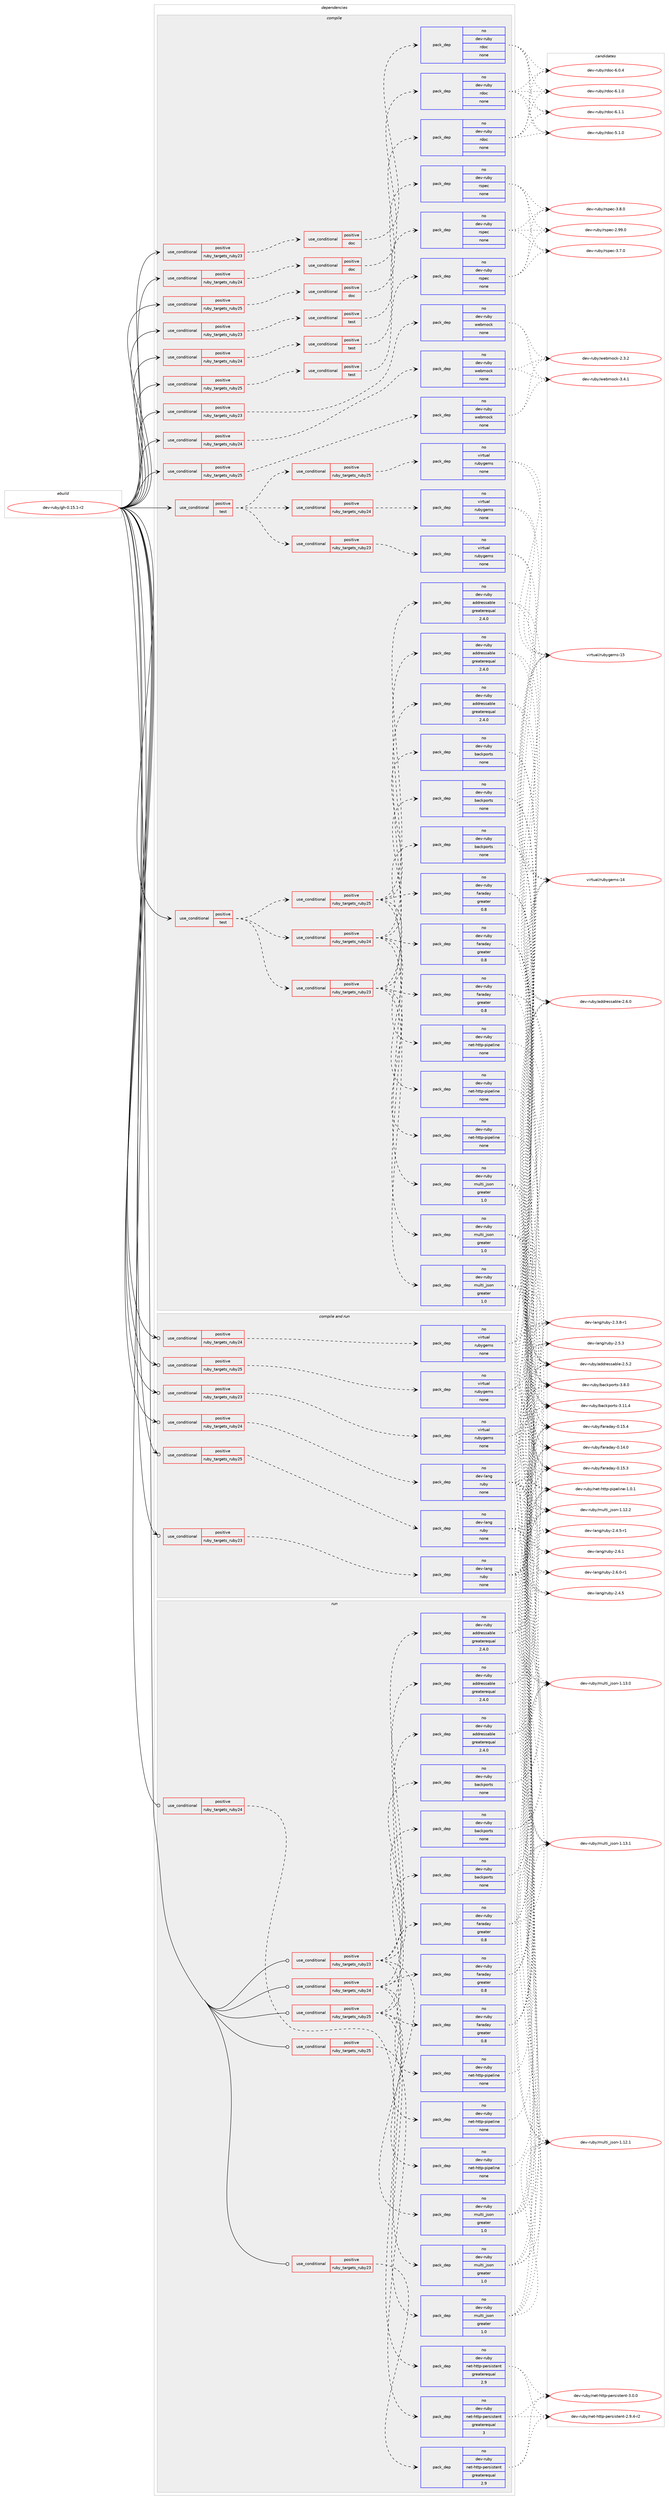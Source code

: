 digraph prolog {

# *************
# Graph options
# *************

newrank=true;
concentrate=true;
compound=true;
graph [rankdir=LR,fontname=Helvetica,fontsize=10,ranksep=1.5];#, ranksep=2.5, nodesep=0.2];
edge  [arrowhead=vee];
node  [fontname=Helvetica,fontsize=10];

# **********
# The ebuild
# **********

subgraph cluster_leftcol {
color=gray;
rank=same;
label=<<i>ebuild</i>>;
id [label="dev-ruby/gh-0.15.1-r2", color=red, width=4, href="../dev-ruby/gh-0.15.1-r2.svg"];
}

# ****************
# The dependencies
# ****************

subgraph cluster_midcol {
color=gray;
label=<<i>dependencies</i>>;
subgraph cluster_compile {
fillcolor="#eeeeee";
style=filled;
label=<<i>compile</i>>;
subgraph cond400752 {
dependency1495162 [label=<<TABLE BORDER="0" CELLBORDER="1" CELLSPACING="0" CELLPADDING="4"><TR><TD ROWSPAN="3" CELLPADDING="10">use_conditional</TD></TR><TR><TD>positive</TD></TR><TR><TD>ruby_targets_ruby23</TD></TR></TABLE>>, shape=none, color=red];
subgraph cond400753 {
dependency1495163 [label=<<TABLE BORDER="0" CELLBORDER="1" CELLSPACING="0" CELLPADDING="4"><TR><TD ROWSPAN="3" CELLPADDING="10">use_conditional</TD></TR><TR><TD>positive</TD></TR><TR><TD>doc</TD></TR></TABLE>>, shape=none, color=red];
subgraph pack1070965 {
dependency1495164 [label=<<TABLE BORDER="0" CELLBORDER="1" CELLSPACING="0" CELLPADDING="4" WIDTH="220"><TR><TD ROWSPAN="6" CELLPADDING="30">pack_dep</TD></TR><TR><TD WIDTH="110">no</TD></TR><TR><TD>dev-ruby</TD></TR><TR><TD>rdoc</TD></TR><TR><TD>none</TD></TR><TR><TD></TD></TR></TABLE>>, shape=none, color=blue];
}
dependency1495163:e -> dependency1495164:w [weight=20,style="dashed",arrowhead="vee"];
}
dependency1495162:e -> dependency1495163:w [weight=20,style="dashed",arrowhead="vee"];
}
id:e -> dependency1495162:w [weight=20,style="solid",arrowhead="vee"];
subgraph cond400754 {
dependency1495165 [label=<<TABLE BORDER="0" CELLBORDER="1" CELLSPACING="0" CELLPADDING="4"><TR><TD ROWSPAN="3" CELLPADDING="10">use_conditional</TD></TR><TR><TD>positive</TD></TR><TR><TD>ruby_targets_ruby23</TD></TR></TABLE>>, shape=none, color=red];
subgraph cond400755 {
dependency1495166 [label=<<TABLE BORDER="0" CELLBORDER="1" CELLSPACING="0" CELLPADDING="4"><TR><TD ROWSPAN="3" CELLPADDING="10">use_conditional</TD></TR><TR><TD>positive</TD></TR><TR><TD>test</TD></TR></TABLE>>, shape=none, color=red];
subgraph pack1070966 {
dependency1495167 [label=<<TABLE BORDER="0" CELLBORDER="1" CELLSPACING="0" CELLPADDING="4" WIDTH="220"><TR><TD ROWSPAN="6" CELLPADDING="30">pack_dep</TD></TR><TR><TD WIDTH="110">no</TD></TR><TR><TD>dev-ruby</TD></TR><TR><TD>rspec</TD></TR><TR><TD>none</TD></TR><TR><TD></TD></TR></TABLE>>, shape=none, color=blue];
}
dependency1495166:e -> dependency1495167:w [weight=20,style="dashed",arrowhead="vee"];
}
dependency1495165:e -> dependency1495166:w [weight=20,style="dashed",arrowhead="vee"];
}
id:e -> dependency1495165:w [weight=20,style="solid",arrowhead="vee"];
subgraph cond400756 {
dependency1495168 [label=<<TABLE BORDER="0" CELLBORDER="1" CELLSPACING="0" CELLPADDING="4"><TR><TD ROWSPAN="3" CELLPADDING="10">use_conditional</TD></TR><TR><TD>positive</TD></TR><TR><TD>ruby_targets_ruby23</TD></TR></TABLE>>, shape=none, color=red];
subgraph pack1070967 {
dependency1495169 [label=<<TABLE BORDER="0" CELLBORDER="1" CELLSPACING="0" CELLPADDING="4" WIDTH="220"><TR><TD ROWSPAN="6" CELLPADDING="30">pack_dep</TD></TR><TR><TD WIDTH="110">no</TD></TR><TR><TD>dev-ruby</TD></TR><TR><TD>webmock</TD></TR><TR><TD>none</TD></TR><TR><TD></TD></TR></TABLE>>, shape=none, color=blue];
}
dependency1495168:e -> dependency1495169:w [weight=20,style="dashed",arrowhead="vee"];
}
id:e -> dependency1495168:w [weight=20,style="solid",arrowhead="vee"];
subgraph cond400757 {
dependency1495170 [label=<<TABLE BORDER="0" CELLBORDER="1" CELLSPACING="0" CELLPADDING="4"><TR><TD ROWSPAN="3" CELLPADDING="10">use_conditional</TD></TR><TR><TD>positive</TD></TR><TR><TD>ruby_targets_ruby24</TD></TR></TABLE>>, shape=none, color=red];
subgraph cond400758 {
dependency1495171 [label=<<TABLE BORDER="0" CELLBORDER="1" CELLSPACING="0" CELLPADDING="4"><TR><TD ROWSPAN="3" CELLPADDING="10">use_conditional</TD></TR><TR><TD>positive</TD></TR><TR><TD>doc</TD></TR></TABLE>>, shape=none, color=red];
subgraph pack1070968 {
dependency1495172 [label=<<TABLE BORDER="0" CELLBORDER="1" CELLSPACING="0" CELLPADDING="4" WIDTH="220"><TR><TD ROWSPAN="6" CELLPADDING="30">pack_dep</TD></TR><TR><TD WIDTH="110">no</TD></TR><TR><TD>dev-ruby</TD></TR><TR><TD>rdoc</TD></TR><TR><TD>none</TD></TR><TR><TD></TD></TR></TABLE>>, shape=none, color=blue];
}
dependency1495171:e -> dependency1495172:w [weight=20,style="dashed",arrowhead="vee"];
}
dependency1495170:e -> dependency1495171:w [weight=20,style="dashed",arrowhead="vee"];
}
id:e -> dependency1495170:w [weight=20,style="solid",arrowhead="vee"];
subgraph cond400759 {
dependency1495173 [label=<<TABLE BORDER="0" CELLBORDER="1" CELLSPACING="0" CELLPADDING="4"><TR><TD ROWSPAN="3" CELLPADDING="10">use_conditional</TD></TR><TR><TD>positive</TD></TR><TR><TD>ruby_targets_ruby24</TD></TR></TABLE>>, shape=none, color=red];
subgraph cond400760 {
dependency1495174 [label=<<TABLE BORDER="0" CELLBORDER="1" CELLSPACING="0" CELLPADDING="4"><TR><TD ROWSPAN="3" CELLPADDING="10">use_conditional</TD></TR><TR><TD>positive</TD></TR><TR><TD>test</TD></TR></TABLE>>, shape=none, color=red];
subgraph pack1070969 {
dependency1495175 [label=<<TABLE BORDER="0" CELLBORDER="1" CELLSPACING="0" CELLPADDING="4" WIDTH="220"><TR><TD ROWSPAN="6" CELLPADDING="30">pack_dep</TD></TR><TR><TD WIDTH="110">no</TD></TR><TR><TD>dev-ruby</TD></TR><TR><TD>rspec</TD></TR><TR><TD>none</TD></TR><TR><TD></TD></TR></TABLE>>, shape=none, color=blue];
}
dependency1495174:e -> dependency1495175:w [weight=20,style="dashed",arrowhead="vee"];
}
dependency1495173:e -> dependency1495174:w [weight=20,style="dashed",arrowhead="vee"];
}
id:e -> dependency1495173:w [weight=20,style="solid",arrowhead="vee"];
subgraph cond400761 {
dependency1495176 [label=<<TABLE BORDER="0" CELLBORDER="1" CELLSPACING="0" CELLPADDING="4"><TR><TD ROWSPAN="3" CELLPADDING="10">use_conditional</TD></TR><TR><TD>positive</TD></TR><TR><TD>ruby_targets_ruby24</TD></TR></TABLE>>, shape=none, color=red];
subgraph pack1070970 {
dependency1495177 [label=<<TABLE BORDER="0" CELLBORDER="1" CELLSPACING="0" CELLPADDING="4" WIDTH="220"><TR><TD ROWSPAN="6" CELLPADDING="30">pack_dep</TD></TR><TR><TD WIDTH="110">no</TD></TR><TR><TD>dev-ruby</TD></TR><TR><TD>webmock</TD></TR><TR><TD>none</TD></TR><TR><TD></TD></TR></TABLE>>, shape=none, color=blue];
}
dependency1495176:e -> dependency1495177:w [weight=20,style="dashed",arrowhead="vee"];
}
id:e -> dependency1495176:w [weight=20,style="solid",arrowhead="vee"];
subgraph cond400762 {
dependency1495178 [label=<<TABLE BORDER="0" CELLBORDER="1" CELLSPACING="0" CELLPADDING="4"><TR><TD ROWSPAN="3" CELLPADDING="10">use_conditional</TD></TR><TR><TD>positive</TD></TR><TR><TD>ruby_targets_ruby25</TD></TR></TABLE>>, shape=none, color=red];
subgraph cond400763 {
dependency1495179 [label=<<TABLE BORDER="0" CELLBORDER="1" CELLSPACING="0" CELLPADDING="4"><TR><TD ROWSPAN="3" CELLPADDING="10">use_conditional</TD></TR><TR><TD>positive</TD></TR><TR><TD>doc</TD></TR></TABLE>>, shape=none, color=red];
subgraph pack1070971 {
dependency1495180 [label=<<TABLE BORDER="0" CELLBORDER="1" CELLSPACING="0" CELLPADDING="4" WIDTH="220"><TR><TD ROWSPAN="6" CELLPADDING="30">pack_dep</TD></TR><TR><TD WIDTH="110">no</TD></TR><TR><TD>dev-ruby</TD></TR><TR><TD>rdoc</TD></TR><TR><TD>none</TD></TR><TR><TD></TD></TR></TABLE>>, shape=none, color=blue];
}
dependency1495179:e -> dependency1495180:w [weight=20,style="dashed",arrowhead="vee"];
}
dependency1495178:e -> dependency1495179:w [weight=20,style="dashed",arrowhead="vee"];
}
id:e -> dependency1495178:w [weight=20,style="solid",arrowhead="vee"];
subgraph cond400764 {
dependency1495181 [label=<<TABLE BORDER="0" CELLBORDER="1" CELLSPACING="0" CELLPADDING="4"><TR><TD ROWSPAN="3" CELLPADDING="10">use_conditional</TD></TR><TR><TD>positive</TD></TR><TR><TD>ruby_targets_ruby25</TD></TR></TABLE>>, shape=none, color=red];
subgraph cond400765 {
dependency1495182 [label=<<TABLE BORDER="0" CELLBORDER="1" CELLSPACING="0" CELLPADDING="4"><TR><TD ROWSPAN="3" CELLPADDING="10">use_conditional</TD></TR><TR><TD>positive</TD></TR><TR><TD>test</TD></TR></TABLE>>, shape=none, color=red];
subgraph pack1070972 {
dependency1495183 [label=<<TABLE BORDER="0" CELLBORDER="1" CELLSPACING="0" CELLPADDING="4" WIDTH="220"><TR><TD ROWSPAN="6" CELLPADDING="30">pack_dep</TD></TR><TR><TD WIDTH="110">no</TD></TR><TR><TD>dev-ruby</TD></TR><TR><TD>rspec</TD></TR><TR><TD>none</TD></TR><TR><TD></TD></TR></TABLE>>, shape=none, color=blue];
}
dependency1495182:e -> dependency1495183:w [weight=20,style="dashed",arrowhead="vee"];
}
dependency1495181:e -> dependency1495182:w [weight=20,style="dashed",arrowhead="vee"];
}
id:e -> dependency1495181:w [weight=20,style="solid",arrowhead="vee"];
subgraph cond400766 {
dependency1495184 [label=<<TABLE BORDER="0" CELLBORDER="1" CELLSPACING="0" CELLPADDING="4"><TR><TD ROWSPAN="3" CELLPADDING="10">use_conditional</TD></TR><TR><TD>positive</TD></TR><TR><TD>ruby_targets_ruby25</TD></TR></TABLE>>, shape=none, color=red];
subgraph pack1070973 {
dependency1495185 [label=<<TABLE BORDER="0" CELLBORDER="1" CELLSPACING="0" CELLPADDING="4" WIDTH="220"><TR><TD ROWSPAN="6" CELLPADDING="30">pack_dep</TD></TR><TR><TD WIDTH="110">no</TD></TR><TR><TD>dev-ruby</TD></TR><TR><TD>webmock</TD></TR><TR><TD>none</TD></TR><TR><TD></TD></TR></TABLE>>, shape=none, color=blue];
}
dependency1495184:e -> dependency1495185:w [weight=20,style="dashed",arrowhead="vee"];
}
id:e -> dependency1495184:w [weight=20,style="solid",arrowhead="vee"];
subgraph cond400767 {
dependency1495186 [label=<<TABLE BORDER="0" CELLBORDER="1" CELLSPACING="0" CELLPADDING="4"><TR><TD ROWSPAN="3" CELLPADDING="10">use_conditional</TD></TR><TR><TD>positive</TD></TR><TR><TD>test</TD></TR></TABLE>>, shape=none, color=red];
subgraph cond400768 {
dependency1495187 [label=<<TABLE BORDER="0" CELLBORDER="1" CELLSPACING="0" CELLPADDING="4"><TR><TD ROWSPAN="3" CELLPADDING="10">use_conditional</TD></TR><TR><TD>positive</TD></TR><TR><TD>ruby_targets_ruby23</TD></TR></TABLE>>, shape=none, color=red];
subgraph pack1070974 {
dependency1495188 [label=<<TABLE BORDER="0" CELLBORDER="1" CELLSPACING="0" CELLPADDING="4" WIDTH="220"><TR><TD ROWSPAN="6" CELLPADDING="30">pack_dep</TD></TR><TR><TD WIDTH="110">no</TD></TR><TR><TD>dev-ruby</TD></TR><TR><TD>addressable</TD></TR><TR><TD>greaterequal</TD></TR><TR><TD>2.4.0</TD></TR></TABLE>>, shape=none, color=blue];
}
dependency1495187:e -> dependency1495188:w [weight=20,style="dashed",arrowhead="vee"];
subgraph pack1070975 {
dependency1495189 [label=<<TABLE BORDER="0" CELLBORDER="1" CELLSPACING="0" CELLPADDING="4" WIDTH="220"><TR><TD ROWSPAN="6" CELLPADDING="30">pack_dep</TD></TR><TR><TD WIDTH="110">no</TD></TR><TR><TD>dev-ruby</TD></TR><TR><TD>backports</TD></TR><TR><TD>none</TD></TR><TR><TD></TD></TR></TABLE>>, shape=none, color=blue];
}
dependency1495187:e -> dependency1495189:w [weight=20,style="dashed",arrowhead="vee"];
subgraph pack1070976 {
dependency1495190 [label=<<TABLE BORDER="0" CELLBORDER="1" CELLSPACING="0" CELLPADDING="4" WIDTH="220"><TR><TD ROWSPAN="6" CELLPADDING="30">pack_dep</TD></TR><TR><TD WIDTH="110">no</TD></TR><TR><TD>dev-ruby</TD></TR><TR><TD>faraday</TD></TR><TR><TD>greater</TD></TR><TR><TD>0.8</TD></TR></TABLE>>, shape=none, color=blue];
}
dependency1495187:e -> dependency1495190:w [weight=20,style="dashed",arrowhead="vee"];
subgraph pack1070977 {
dependency1495191 [label=<<TABLE BORDER="0" CELLBORDER="1" CELLSPACING="0" CELLPADDING="4" WIDTH="220"><TR><TD ROWSPAN="6" CELLPADDING="30">pack_dep</TD></TR><TR><TD WIDTH="110">no</TD></TR><TR><TD>dev-ruby</TD></TR><TR><TD>multi_json</TD></TR><TR><TD>greater</TD></TR><TR><TD>1.0</TD></TR></TABLE>>, shape=none, color=blue];
}
dependency1495187:e -> dependency1495191:w [weight=20,style="dashed",arrowhead="vee"];
subgraph pack1070978 {
dependency1495192 [label=<<TABLE BORDER="0" CELLBORDER="1" CELLSPACING="0" CELLPADDING="4" WIDTH="220"><TR><TD ROWSPAN="6" CELLPADDING="30">pack_dep</TD></TR><TR><TD WIDTH="110">no</TD></TR><TR><TD>dev-ruby</TD></TR><TR><TD>net-http-pipeline</TD></TR><TR><TD>none</TD></TR><TR><TD></TD></TR></TABLE>>, shape=none, color=blue];
}
dependency1495187:e -> dependency1495192:w [weight=20,style="dashed",arrowhead="vee"];
}
dependency1495186:e -> dependency1495187:w [weight=20,style="dashed",arrowhead="vee"];
subgraph cond400769 {
dependency1495193 [label=<<TABLE BORDER="0" CELLBORDER="1" CELLSPACING="0" CELLPADDING="4"><TR><TD ROWSPAN="3" CELLPADDING="10">use_conditional</TD></TR><TR><TD>positive</TD></TR><TR><TD>ruby_targets_ruby24</TD></TR></TABLE>>, shape=none, color=red];
subgraph pack1070979 {
dependency1495194 [label=<<TABLE BORDER="0" CELLBORDER="1" CELLSPACING="0" CELLPADDING="4" WIDTH="220"><TR><TD ROWSPAN="6" CELLPADDING="30">pack_dep</TD></TR><TR><TD WIDTH="110">no</TD></TR><TR><TD>dev-ruby</TD></TR><TR><TD>addressable</TD></TR><TR><TD>greaterequal</TD></TR><TR><TD>2.4.0</TD></TR></TABLE>>, shape=none, color=blue];
}
dependency1495193:e -> dependency1495194:w [weight=20,style="dashed",arrowhead="vee"];
subgraph pack1070980 {
dependency1495195 [label=<<TABLE BORDER="0" CELLBORDER="1" CELLSPACING="0" CELLPADDING="4" WIDTH="220"><TR><TD ROWSPAN="6" CELLPADDING="30">pack_dep</TD></TR><TR><TD WIDTH="110">no</TD></TR><TR><TD>dev-ruby</TD></TR><TR><TD>backports</TD></TR><TR><TD>none</TD></TR><TR><TD></TD></TR></TABLE>>, shape=none, color=blue];
}
dependency1495193:e -> dependency1495195:w [weight=20,style="dashed",arrowhead="vee"];
subgraph pack1070981 {
dependency1495196 [label=<<TABLE BORDER="0" CELLBORDER="1" CELLSPACING="0" CELLPADDING="4" WIDTH="220"><TR><TD ROWSPAN="6" CELLPADDING="30">pack_dep</TD></TR><TR><TD WIDTH="110">no</TD></TR><TR><TD>dev-ruby</TD></TR><TR><TD>faraday</TD></TR><TR><TD>greater</TD></TR><TR><TD>0.8</TD></TR></TABLE>>, shape=none, color=blue];
}
dependency1495193:e -> dependency1495196:w [weight=20,style="dashed",arrowhead="vee"];
subgraph pack1070982 {
dependency1495197 [label=<<TABLE BORDER="0" CELLBORDER="1" CELLSPACING="0" CELLPADDING="4" WIDTH="220"><TR><TD ROWSPAN="6" CELLPADDING="30">pack_dep</TD></TR><TR><TD WIDTH="110">no</TD></TR><TR><TD>dev-ruby</TD></TR><TR><TD>multi_json</TD></TR><TR><TD>greater</TD></TR><TR><TD>1.0</TD></TR></TABLE>>, shape=none, color=blue];
}
dependency1495193:e -> dependency1495197:w [weight=20,style="dashed",arrowhead="vee"];
subgraph pack1070983 {
dependency1495198 [label=<<TABLE BORDER="0" CELLBORDER="1" CELLSPACING="0" CELLPADDING="4" WIDTH="220"><TR><TD ROWSPAN="6" CELLPADDING="30">pack_dep</TD></TR><TR><TD WIDTH="110">no</TD></TR><TR><TD>dev-ruby</TD></TR><TR><TD>net-http-pipeline</TD></TR><TR><TD>none</TD></TR><TR><TD></TD></TR></TABLE>>, shape=none, color=blue];
}
dependency1495193:e -> dependency1495198:w [weight=20,style="dashed",arrowhead="vee"];
}
dependency1495186:e -> dependency1495193:w [weight=20,style="dashed",arrowhead="vee"];
subgraph cond400770 {
dependency1495199 [label=<<TABLE BORDER="0" CELLBORDER="1" CELLSPACING="0" CELLPADDING="4"><TR><TD ROWSPAN="3" CELLPADDING="10">use_conditional</TD></TR><TR><TD>positive</TD></TR><TR><TD>ruby_targets_ruby25</TD></TR></TABLE>>, shape=none, color=red];
subgraph pack1070984 {
dependency1495200 [label=<<TABLE BORDER="0" CELLBORDER="1" CELLSPACING="0" CELLPADDING="4" WIDTH="220"><TR><TD ROWSPAN="6" CELLPADDING="30">pack_dep</TD></TR><TR><TD WIDTH="110">no</TD></TR><TR><TD>dev-ruby</TD></TR><TR><TD>addressable</TD></TR><TR><TD>greaterequal</TD></TR><TR><TD>2.4.0</TD></TR></TABLE>>, shape=none, color=blue];
}
dependency1495199:e -> dependency1495200:w [weight=20,style="dashed",arrowhead="vee"];
subgraph pack1070985 {
dependency1495201 [label=<<TABLE BORDER="0" CELLBORDER="1" CELLSPACING="0" CELLPADDING="4" WIDTH="220"><TR><TD ROWSPAN="6" CELLPADDING="30">pack_dep</TD></TR><TR><TD WIDTH="110">no</TD></TR><TR><TD>dev-ruby</TD></TR><TR><TD>backports</TD></TR><TR><TD>none</TD></TR><TR><TD></TD></TR></TABLE>>, shape=none, color=blue];
}
dependency1495199:e -> dependency1495201:w [weight=20,style="dashed",arrowhead="vee"];
subgraph pack1070986 {
dependency1495202 [label=<<TABLE BORDER="0" CELLBORDER="1" CELLSPACING="0" CELLPADDING="4" WIDTH="220"><TR><TD ROWSPAN="6" CELLPADDING="30">pack_dep</TD></TR><TR><TD WIDTH="110">no</TD></TR><TR><TD>dev-ruby</TD></TR><TR><TD>faraday</TD></TR><TR><TD>greater</TD></TR><TR><TD>0.8</TD></TR></TABLE>>, shape=none, color=blue];
}
dependency1495199:e -> dependency1495202:w [weight=20,style="dashed",arrowhead="vee"];
subgraph pack1070987 {
dependency1495203 [label=<<TABLE BORDER="0" CELLBORDER="1" CELLSPACING="0" CELLPADDING="4" WIDTH="220"><TR><TD ROWSPAN="6" CELLPADDING="30">pack_dep</TD></TR><TR><TD WIDTH="110">no</TD></TR><TR><TD>dev-ruby</TD></TR><TR><TD>multi_json</TD></TR><TR><TD>greater</TD></TR><TR><TD>1.0</TD></TR></TABLE>>, shape=none, color=blue];
}
dependency1495199:e -> dependency1495203:w [weight=20,style="dashed",arrowhead="vee"];
subgraph pack1070988 {
dependency1495204 [label=<<TABLE BORDER="0" CELLBORDER="1" CELLSPACING="0" CELLPADDING="4" WIDTH="220"><TR><TD ROWSPAN="6" CELLPADDING="30">pack_dep</TD></TR><TR><TD WIDTH="110">no</TD></TR><TR><TD>dev-ruby</TD></TR><TR><TD>net-http-pipeline</TD></TR><TR><TD>none</TD></TR><TR><TD></TD></TR></TABLE>>, shape=none, color=blue];
}
dependency1495199:e -> dependency1495204:w [weight=20,style="dashed",arrowhead="vee"];
}
dependency1495186:e -> dependency1495199:w [weight=20,style="dashed",arrowhead="vee"];
}
id:e -> dependency1495186:w [weight=20,style="solid",arrowhead="vee"];
subgraph cond400771 {
dependency1495205 [label=<<TABLE BORDER="0" CELLBORDER="1" CELLSPACING="0" CELLPADDING="4"><TR><TD ROWSPAN="3" CELLPADDING="10">use_conditional</TD></TR><TR><TD>positive</TD></TR><TR><TD>test</TD></TR></TABLE>>, shape=none, color=red];
subgraph cond400772 {
dependency1495206 [label=<<TABLE BORDER="0" CELLBORDER="1" CELLSPACING="0" CELLPADDING="4"><TR><TD ROWSPAN="3" CELLPADDING="10">use_conditional</TD></TR><TR><TD>positive</TD></TR><TR><TD>ruby_targets_ruby23</TD></TR></TABLE>>, shape=none, color=red];
subgraph pack1070989 {
dependency1495207 [label=<<TABLE BORDER="0" CELLBORDER="1" CELLSPACING="0" CELLPADDING="4" WIDTH="220"><TR><TD ROWSPAN="6" CELLPADDING="30">pack_dep</TD></TR><TR><TD WIDTH="110">no</TD></TR><TR><TD>virtual</TD></TR><TR><TD>rubygems</TD></TR><TR><TD>none</TD></TR><TR><TD></TD></TR></TABLE>>, shape=none, color=blue];
}
dependency1495206:e -> dependency1495207:w [weight=20,style="dashed",arrowhead="vee"];
}
dependency1495205:e -> dependency1495206:w [weight=20,style="dashed",arrowhead="vee"];
subgraph cond400773 {
dependency1495208 [label=<<TABLE BORDER="0" CELLBORDER="1" CELLSPACING="0" CELLPADDING="4"><TR><TD ROWSPAN="3" CELLPADDING="10">use_conditional</TD></TR><TR><TD>positive</TD></TR><TR><TD>ruby_targets_ruby24</TD></TR></TABLE>>, shape=none, color=red];
subgraph pack1070990 {
dependency1495209 [label=<<TABLE BORDER="0" CELLBORDER="1" CELLSPACING="0" CELLPADDING="4" WIDTH="220"><TR><TD ROWSPAN="6" CELLPADDING="30">pack_dep</TD></TR><TR><TD WIDTH="110">no</TD></TR><TR><TD>virtual</TD></TR><TR><TD>rubygems</TD></TR><TR><TD>none</TD></TR><TR><TD></TD></TR></TABLE>>, shape=none, color=blue];
}
dependency1495208:e -> dependency1495209:w [weight=20,style="dashed",arrowhead="vee"];
}
dependency1495205:e -> dependency1495208:w [weight=20,style="dashed",arrowhead="vee"];
subgraph cond400774 {
dependency1495210 [label=<<TABLE BORDER="0" CELLBORDER="1" CELLSPACING="0" CELLPADDING="4"><TR><TD ROWSPAN="3" CELLPADDING="10">use_conditional</TD></TR><TR><TD>positive</TD></TR><TR><TD>ruby_targets_ruby25</TD></TR></TABLE>>, shape=none, color=red];
subgraph pack1070991 {
dependency1495211 [label=<<TABLE BORDER="0" CELLBORDER="1" CELLSPACING="0" CELLPADDING="4" WIDTH="220"><TR><TD ROWSPAN="6" CELLPADDING="30">pack_dep</TD></TR><TR><TD WIDTH="110">no</TD></TR><TR><TD>virtual</TD></TR><TR><TD>rubygems</TD></TR><TR><TD>none</TD></TR><TR><TD></TD></TR></TABLE>>, shape=none, color=blue];
}
dependency1495210:e -> dependency1495211:w [weight=20,style="dashed",arrowhead="vee"];
}
dependency1495205:e -> dependency1495210:w [weight=20,style="dashed",arrowhead="vee"];
}
id:e -> dependency1495205:w [weight=20,style="solid",arrowhead="vee"];
}
subgraph cluster_compileandrun {
fillcolor="#eeeeee";
style=filled;
label=<<i>compile and run</i>>;
subgraph cond400775 {
dependency1495212 [label=<<TABLE BORDER="0" CELLBORDER="1" CELLSPACING="0" CELLPADDING="4"><TR><TD ROWSPAN="3" CELLPADDING="10">use_conditional</TD></TR><TR><TD>positive</TD></TR><TR><TD>ruby_targets_ruby23</TD></TR></TABLE>>, shape=none, color=red];
subgraph pack1070992 {
dependency1495213 [label=<<TABLE BORDER="0" CELLBORDER="1" CELLSPACING="0" CELLPADDING="4" WIDTH="220"><TR><TD ROWSPAN="6" CELLPADDING="30">pack_dep</TD></TR><TR><TD WIDTH="110">no</TD></TR><TR><TD>dev-lang</TD></TR><TR><TD>ruby</TD></TR><TR><TD>none</TD></TR><TR><TD></TD></TR></TABLE>>, shape=none, color=blue];
}
dependency1495212:e -> dependency1495213:w [weight=20,style="dashed",arrowhead="vee"];
}
id:e -> dependency1495212:w [weight=20,style="solid",arrowhead="odotvee"];
subgraph cond400776 {
dependency1495214 [label=<<TABLE BORDER="0" CELLBORDER="1" CELLSPACING="0" CELLPADDING="4"><TR><TD ROWSPAN="3" CELLPADDING="10">use_conditional</TD></TR><TR><TD>positive</TD></TR><TR><TD>ruby_targets_ruby23</TD></TR></TABLE>>, shape=none, color=red];
subgraph pack1070993 {
dependency1495215 [label=<<TABLE BORDER="0" CELLBORDER="1" CELLSPACING="0" CELLPADDING="4" WIDTH="220"><TR><TD ROWSPAN="6" CELLPADDING="30">pack_dep</TD></TR><TR><TD WIDTH="110">no</TD></TR><TR><TD>virtual</TD></TR><TR><TD>rubygems</TD></TR><TR><TD>none</TD></TR><TR><TD></TD></TR></TABLE>>, shape=none, color=blue];
}
dependency1495214:e -> dependency1495215:w [weight=20,style="dashed",arrowhead="vee"];
}
id:e -> dependency1495214:w [weight=20,style="solid",arrowhead="odotvee"];
subgraph cond400777 {
dependency1495216 [label=<<TABLE BORDER="0" CELLBORDER="1" CELLSPACING="0" CELLPADDING="4"><TR><TD ROWSPAN="3" CELLPADDING="10">use_conditional</TD></TR><TR><TD>positive</TD></TR><TR><TD>ruby_targets_ruby24</TD></TR></TABLE>>, shape=none, color=red];
subgraph pack1070994 {
dependency1495217 [label=<<TABLE BORDER="0" CELLBORDER="1" CELLSPACING="0" CELLPADDING="4" WIDTH="220"><TR><TD ROWSPAN="6" CELLPADDING="30">pack_dep</TD></TR><TR><TD WIDTH="110">no</TD></TR><TR><TD>dev-lang</TD></TR><TR><TD>ruby</TD></TR><TR><TD>none</TD></TR><TR><TD></TD></TR></TABLE>>, shape=none, color=blue];
}
dependency1495216:e -> dependency1495217:w [weight=20,style="dashed",arrowhead="vee"];
}
id:e -> dependency1495216:w [weight=20,style="solid",arrowhead="odotvee"];
subgraph cond400778 {
dependency1495218 [label=<<TABLE BORDER="0" CELLBORDER="1" CELLSPACING="0" CELLPADDING="4"><TR><TD ROWSPAN="3" CELLPADDING="10">use_conditional</TD></TR><TR><TD>positive</TD></TR><TR><TD>ruby_targets_ruby24</TD></TR></TABLE>>, shape=none, color=red];
subgraph pack1070995 {
dependency1495219 [label=<<TABLE BORDER="0" CELLBORDER="1" CELLSPACING="0" CELLPADDING="4" WIDTH="220"><TR><TD ROWSPAN="6" CELLPADDING="30">pack_dep</TD></TR><TR><TD WIDTH="110">no</TD></TR><TR><TD>virtual</TD></TR><TR><TD>rubygems</TD></TR><TR><TD>none</TD></TR><TR><TD></TD></TR></TABLE>>, shape=none, color=blue];
}
dependency1495218:e -> dependency1495219:w [weight=20,style="dashed",arrowhead="vee"];
}
id:e -> dependency1495218:w [weight=20,style="solid",arrowhead="odotvee"];
subgraph cond400779 {
dependency1495220 [label=<<TABLE BORDER="0" CELLBORDER="1" CELLSPACING="0" CELLPADDING="4"><TR><TD ROWSPAN="3" CELLPADDING="10">use_conditional</TD></TR><TR><TD>positive</TD></TR><TR><TD>ruby_targets_ruby25</TD></TR></TABLE>>, shape=none, color=red];
subgraph pack1070996 {
dependency1495221 [label=<<TABLE BORDER="0" CELLBORDER="1" CELLSPACING="0" CELLPADDING="4" WIDTH="220"><TR><TD ROWSPAN="6" CELLPADDING="30">pack_dep</TD></TR><TR><TD WIDTH="110">no</TD></TR><TR><TD>dev-lang</TD></TR><TR><TD>ruby</TD></TR><TR><TD>none</TD></TR><TR><TD></TD></TR></TABLE>>, shape=none, color=blue];
}
dependency1495220:e -> dependency1495221:w [weight=20,style="dashed",arrowhead="vee"];
}
id:e -> dependency1495220:w [weight=20,style="solid",arrowhead="odotvee"];
subgraph cond400780 {
dependency1495222 [label=<<TABLE BORDER="0" CELLBORDER="1" CELLSPACING="0" CELLPADDING="4"><TR><TD ROWSPAN="3" CELLPADDING="10">use_conditional</TD></TR><TR><TD>positive</TD></TR><TR><TD>ruby_targets_ruby25</TD></TR></TABLE>>, shape=none, color=red];
subgraph pack1070997 {
dependency1495223 [label=<<TABLE BORDER="0" CELLBORDER="1" CELLSPACING="0" CELLPADDING="4" WIDTH="220"><TR><TD ROWSPAN="6" CELLPADDING="30">pack_dep</TD></TR><TR><TD WIDTH="110">no</TD></TR><TR><TD>virtual</TD></TR><TR><TD>rubygems</TD></TR><TR><TD>none</TD></TR><TR><TD></TD></TR></TABLE>>, shape=none, color=blue];
}
dependency1495222:e -> dependency1495223:w [weight=20,style="dashed",arrowhead="vee"];
}
id:e -> dependency1495222:w [weight=20,style="solid",arrowhead="odotvee"];
}
subgraph cluster_run {
fillcolor="#eeeeee";
style=filled;
label=<<i>run</i>>;
subgraph cond400781 {
dependency1495224 [label=<<TABLE BORDER="0" CELLBORDER="1" CELLSPACING="0" CELLPADDING="4"><TR><TD ROWSPAN="3" CELLPADDING="10">use_conditional</TD></TR><TR><TD>positive</TD></TR><TR><TD>ruby_targets_ruby23</TD></TR></TABLE>>, shape=none, color=red];
subgraph pack1070998 {
dependency1495225 [label=<<TABLE BORDER="0" CELLBORDER="1" CELLSPACING="0" CELLPADDING="4" WIDTH="220"><TR><TD ROWSPAN="6" CELLPADDING="30">pack_dep</TD></TR><TR><TD WIDTH="110">no</TD></TR><TR><TD>dev-ruby</TD></TR><TR><TD>addressable</TD></TR><TR><TD>greaterequal</TD></TR><TR><TD>2.4.0</TD></TR></TABLE>>, shape=none, color=blue];
}
dependency1495224:e -> dependency1495225:w [weight=20,style="dashed",arrowhead="vee"];
subgraph pack1070999 {
dependency1495226 [label=<<TABLE BORDER="0" CELLBORDER="1" CELLSPACING="0" CELLPADDING="4" WIDTH="220"><TR><TD ROWSPAN="6" CELLPADDING="30">pack_dep</TD></TR><TR><TD WIDTH="110">no</TD></TR><TR><TD>dev-ruby</TD></TR><TR><TD>backports</TD></TR><TR><TD>none</TD></TR><TR><TD></TD></TR></TABLE>>, shape=none, color=blue];
}
dependency1495224:e -> dependency1495226:w [weight=20,style="dashed",arrowhead="vee"];
subgraph pack1071000 {
dependency1495227 [label=<<TABLE BORDER="0" CELLBORDER="1" CELLSPACING="0" CELLPADDING="4" WIDTH="220"><TR><TD ROWSPAN="6" CELLPADDING="30">pack_dep</TD></TR><TR><TD WIDTH="110">no</TD></TR><TR><TD>dev-ruby</TD></TR><TR><TD>faraday</TD></TR><TR><TD>greater</TD></TR><TR><TD>0.8</TD></TR></TABLE>>, shape=none, color=blue];
}
dependency1495224:e -> dependency1495227:w [weight=20,style="dashed",arrowhead="vee"];
subgraph pack1071001 {
dependency1495228 [label=<<TABLE BORDER="0" CELLBORDER="1" CELLSPACING="0" CELLPADDING="4" WIDTH="220"><TR><TD ROWSPAN="6" CELLPADDING="30">pack_dep</TD></TR><TR><TD WIDTH="110">no</TD></TR><TR><TD>dev-ruby</TD></TR><TR><TD>multi_json</TD></TR><TR><TD>greater</TD></TR><TR><TD>1.0</TD></TR></TABLE>>, shape=none, color=blue];
}
dependency1495224:e -> dependency1495228:w [weight=20,style="dashed",arrowhead="vee"];
subgraph pack1071002 {
dependency1495229 [label=<<TABLE BORDER="0" CELLBORDER="1" CELLSPACING="0" CELLPADDING="4" WIDTH="220"><TR><TD ROWSPAN="6" CELLPADDING="30">pack_dep</TD></TR><TR><TD WIDTH="110">no</TD></TR><TR><TD>dev-ruby</TD></TR><TR><TD>net-http-pipeline</TD></TR><TR><TD>none</TD></TR><TR><TD></TD></TR></TABLE>>, shape=none, color=blue];
}
dependency1495224:e -> dependency1495229:w [weight=20,style="dashed",arrowhead="vee"];
}
id:e -> dependency1495224:w [weight=20,style="solid",arrowhead="odot"];
subgraph cond400782 {
dependency1495230 [label=<<TABLE BORDER="0" CELLBORDER="1" CELLSPACING="0" CELLPADDING="4"><TR><TD ROWSPAN="3" CELLPADDING="10">use_conditional</TD></TR><TR><TD>positive</TD></TR><TR><TD>ruby_targets_ruby23</TD></TR></TABLE>>, shape=none, color=red];
subgraph pack1071003 {
dependency1495231 [label=<<TABLE BORDER="0" CELLBORDER="1" CELLSPACING="0" CELLPADDING="4" WIDTH="220"><TR><TD ROWSPAN="6" CELLPADDING="30">pack_dep</TD></TR><TR><TD WIDTH="110">no</TD></TR><TR><TD>dev-ruby</TD></TR><TR><TD>net-http-persistent</TD></TR><TR><TD>greaterequal</TD></TR><TR><TD>2.9</TD></TR></TABLE>>, shape=none, color=blue];
}
dependency1495230:e -> dependency1495231:w [weight=20,style="dashed",arrowhead="vee"];
}
id:e -> dependency1495230:w [weight=20,style="solid",arrowhead="odot"];
subgraph cond400783 {
dependency1495232 [label=<<TABLE BORDER="0" CELLBORDER="1" CELLSPACING="0" CELLPADDING="4"><TR><TD ROWSPAN="3" CELLPADDING="10">use_conditional</TD></TR><TR><TD>positive</TD></TR><TR><TD>ruby_targets_ruby24</TD></TR></TABLE>>, shape=none, color=red];
subgraph pack1071004 {
dependency1495233 [label=<<TABLE BORDER="0" CELLBORDER="1" CELLSPACING="0" CELLPADDING="4" WIDTH="220"><TR><TD ROWSPAN="6" CELLPADDING="30">pack_dep</TD></TR><TR><TD WIDTH="110">no</TD></TR><TR><TD>dev-ruby</TD></TR><TR><TD>addressable</TD></TR><TR><TD>greaterequal</TD></TR><TR><TD>2.4.0</TD></TR></TABLE>>, shape=none, color=blue];
}
dependency1495232:e -> dependency1495233:w [weight=20,style="dashed",arrowhead="vee"];
subgraph pack1071005 {
dependency1495234 [label=<<TABLE BORDER="0" CELLBORDER="1" CELLSPACING="0" CELLPADDING="4" WIDTH="220"><TR><TD ROWSPAN="6" CELLPADDING="30">pack_dep</TD></TR><TR><TD WIDTH="110">no</TD></TR><TR><TD>dev-ruby</TD></TR><TR><TD>backports</TD></TR><TR><TD>none</TD></TR><TR><TD></TD></TR></TABLE>>, shape=none, color=blue];
}
dependency1495232:e -> dependency1495234:w [weight=20,style="dashed",arrowhead="vee"];
subgraph pack1071006 {
dependency1495235 [label=<<TABLE BORDER="0" CELLBORDER="1" CELLSPACING="0" CELLPADDING="4" WIDTH="220"><TR><TD ROWSPAN="6" CELLPADDING="30">pack_dep</TD></TR><TR><TD WIDTH="110">no</TD></TR><TR><TD>dev-ruby</TD></TR><TR><TD>faraday</TD></TR><TR><TD>greater</TD></TR><TR><TD>0.8</TD></TR></TABLE>>, shape=none, color=blue];
}
dependency1495232:e -> dependency1495235:w [weight=20,style="dashed",arrowhead="vee"];
subgraph pack1071007 {
dependency1495236 [label=<<TABLE BORDER="0" CELLBORDER="1" CELLSPACING="0" CELLPADDING="4" WIDTH="220"><TR><TD ROWSPAN="6" CELLPADDING="30">pack_dep</TD></TR><TR><TD WIDTH="110">no</TD></TR><TR><TD>dev-ruby</TD></TR><TR><TD>multi_json</TD></TR><TR><TD>greater</TD></TR><TR><TD>1.0</TD></TR></TABLE>>, shape=none, color=blue];
}
dependency1495232:e -> dependency1495236:w [weight=20,style="dashed",arrowhead="vee"];
subgraph pack1071008 {
dependency1495237 [label=<<TABLE BORDER="0" CELLBORDER="1" CELLSPACING="0" CELLPADDING="4" WIDTH="220"><TR><TD ROWSPAN="6" CELLPADDING="30">pack_dep</TD></TR><TR><TD WIDTH="110">no</TD></TR><TR><TD>dev-ruby</TD></TR><TR><TD>net-http-pipeline</TD></TR><TR><TD>none</TD></TR><TR><TD></TD></TR></TABLE>>, shape=none, color=blue];
}
dependency1495232:e -> dependency1495237:w [weight=20,style="dashed",arrowhead="vee"];
}
id:e -> dependency1495232:w [weight=20,style="solid",arrowhead="odot"];
subgraph cond400784 {
dependency1495238 [label=<<TABLE BORDER="0" CELLBORDER="1" CELLSPACING="0" CELLPADDING="4"><TR><TD ROWSPAN="3" CELLPADDING="10">use_conditional</TD></TR><TR><TD>positive</TD></TR><TR><TD>ruby_targets_ruby24</TD></TR></TABLE>>, shape=none, color=red];
subgraph pack1071009 {
dependency1495239 [label=<<TABLE BORDER="0" CELLBORDER="1" CELLSPACING="0" CELLPADDING="4" WIDTH="220"><TR><TD ROWSPAN="6" CELLPADDING="30">pack_dep</TD></TR><TR><TD WIDTH="110">no</TD></TR><TR><TD>dev-ruby</TD></TR><TR><TD>net-http-persistent</TD></TR><TR><TD>greaterequal</TD></TR><TR><TD>2.9</TD></TR></TABLE>>, shape=none, color=blue];
}
dependency1495238:e -> dependency1495239:w [weight=20,style="dashed",arrowhead="vee"];
}
id:e -> dependency1495238:w [weight=20,style="solid",arrowhead="odot"];
subgraph cond400785 {
dependency1495240 [label=<<TABLE BORDER="0" CELLBORDER="1" CELLSPACING="0" CELLPADDING="4"><TR><TD ROWSPAN="3" CELLPADDING="10">use_conditional</TD></TR><TR><TD>positive</TD></TR><TR><TD>ruby_targets_ruby25</TD></TR></TABLE>>, shape=none, color=red];
subgraph pack1071010 {
dependency1495241 [label=<<TABLE BORDER="0" CELLBORDER="1" CELLSPACING="0" CELLPADDING="4" WIDTH="220"><TR><TD ROWSPAN="6" CELLPADDING="30">pack_dep</TD></TR><TR><TD WIDTH="110">no</TD></TR><TR><TD>dev-ruby</TD></TR><TR><TD>addressable</TD></TR><TR><TD>greaterequal</TD></TR><TR><TD>2.4.0</TD></TR></TABLE>>, shape=none, color=blue];
}
dependency1495240:e -> dependency1495241:w [weight=20,style="dashed",arrowhead="vee"];
subgraph pack1071011 {
dependency1495242 [label=<<TABLE BORDER="0" CELLBORDER="1" CELLSPACING="0" CELLPADDING="4" WIDTH="220"><TR><TD ROWSPAN="6" CELLPADDING="30">pack_dep</TD></TR><TR><TD WIDTH="110">no</TD></TR><TR><TD>dev-ruby</TD></TR><TR><TD>backports</TD></TR><TR><TD>none</TD></TR><TR><TD></TD></TR></TABLE>>, shape=none, color=blue];
}
dependency1495240:e -> dependency1495242:w [weight=20,style="dashed",arrowhead="vee"];
subgraph pack1071012 {
dependency1495243 [label=<<TABLE BORDER="0" CELLBORDER="1" CELLSPACING="0" CELLPADDING="4" WIDTH="220"><TR><TD ROWSPAN="6" CELLPADDING="30">pack_dep</TD></TR><TR><TD WIDTH="110">no</TD></TR><TR><TD>dev-ruby</TD></TR><TR><TD>faraday</TD></TR><TR><TD>greater</TD></TR><TR><TD>0.8</TD></TR></TABLE>>, shape=none, color=blue];
}
dependency1495240:e -> dependency1495243:w [weight=20,style="dashed",arrowhead="vee"];
subgraph pack1071013 {
dependency1495244 [label=<<TABLE BORDER="0" CELLBORDER="1" CELLSPACING="0" CELLPADDING="4" WIDTH="220"><TR><TD ROWSPAN="6" CELLPADDING="30">pack_dep</TD></TR><TR><TD WIDTH="110">no</TD></TR><TR><TD>dev-ruby</TD></TR><TR><TD>multi_json</TD></TR><TR><TD>greater</TD></TR><TR><TD>1.0</TD></TR></TABLE>>, shape=none, color=blue];
}
dependency1495240:e -> dependency1495244:w [weight=20,style="dashed",arrowhead="vee"];
subgraph pack1071014 {
dependency1495245 [label=<<TABLE BORDER="0" CELLBORDER="1" CELLSPACING="0" CELLPADDING="4" WIDTH="220"><TR><TD ROWSPAN="6" CELLPADDING="30">pack_dep</TD></TR><TR><TD WIDTH="110">no</TD></TR><TR><TD>dev-ruby</TD></TR><TR><TD>net-http-pipeline</TD></TR><TR><TD>none</TD></TR><TR><TD></TD></TR></TABLE>>, shape=none, color=blue];
}
dependency1495240:e -> dependency1495245:w [weight=20,style="dashed",arrowhead="vee"];
}
id:e -> dependency1495240:w [weight=20,style="solid",arrowhead="odot"];
subgraph cond400786 {
dependency1495246 [label=<<TABLE BORDER="0" CELLBORDER="1" CELLSPACING="0" CELLPADDING="4"><TR><TD ROWSPAN="3" CELLPADDING="10">use_conditional</TD></TR><TR><TD>positive</TD></TR><TR><TD>ruby_targets_ruby25</TD></TR></TABLE>>, shape=none, color=red];
subgraph pack1071015 {
dependency1495247 [label=<<TABLE BORDER="0" CELLBORDER="1" CELLSPACING="0" CELLPADDING="4" WIDTH="220"><TR><TD ROWSPAN="6" CELLPADDING="30">pack_dep</TD></TR><TR><TD WIDTH="110">no</TD></TR><TR><TD>dev-ruby</TD></TR><TR><TD>net-http-persistent</TD></TR><TR><TD>greaterequal</TD></TR><TR><TD>3</TD></TR></TABLE>>, shape=none, color=blue];
}
dependency1495246:e -> dependency1495247:w [weight=20,style="dashed",arrowhead="vee"];
}
id:e -> dependency1495246:w [weight=20,style="solid",arrowhead="odot"];
}
}

# **************
# The candidates
# **************

subgraph cluster_choices {
rank=same;
color=gray;
label=<<i>candidates</i>>;

subgraph choice1070965 {
color=black;
nodesep=1;
choice10010111845114117981214711410011199455346494648 [label="dev-ruby/rdoc-5.1.0", color=red, width=4,href="../dev-ruby/rdoc-5.1.0.svg"];
choice10010111845114117981214711410011199455446484652 [label="dev-ruby/rdoc-6.0.4", color=red, width=4,href="../dev-ruby/rdoc-6.0.4.svg"];
choice10010111845114117981214711410011199455446494648 [label="dev-ruby/rdoc-6.1.0", color=red, width=4,href="../dev-ruby/rdoc-6.1.0.svg"];
choice10010111845114117981214711410011199455446494649 [label="dev-ruby/rdoc-6.1.1", color=red, width=4,href="../dev-ruby/rdoc-6.1.1.svg"];
dependency1495164:e -> choice10010111845114117981214711410011199455346494648:w [style=dotted,weight="100"];
dependency1495164:e -> choice10010111845114117981214711410011199455446484652:w [style=dotted,weight="100"];
dependency1495164:e -> choice10010111845114117981214711410011199455446494648:w [style=dotted,weight="100"];
dependency1495164:e -> choice10010111845114117981214711410011199455446494649:w [style=dotted,weight="100"];
}
subgraph choice1070966 {
color=black;
nodesep=1;
choice1001011184511411798121471141151121019945504657574648 [label="dev-ruby/rspec-2.99.0", color=red, width=4,href="../dev-ruby/rspec-2.99.0.svg"];
choice10010111845114117981214711411511210199455146554648 [label="dev-ruby/rspec-3.7.0", color=red, width=4,href="../dev-ruby/rspec-3.7.0.svg"];
choice10010111845114117981214711411511210199455146564648 [label="dev-ruby/rspec-3.8.0", color=red, width=4,href="../dev-ruby/rspec-3.8.0.svg"];
dependency1495167:e -> choice1001011184511411798121471141151121019945504657574648:w [style=dotted,weight="100"];
dependency1495167:e -> choice10010111845114117981214711411511210199455146554648:w [style=dotted,weight="100"];
dependency1495167:e -> choice10010111845114117981214711411511210199455146564648:w [style=dotted,weight="100"];
}
subgraph choice1070967 {
color=black;
nodesep=1;
choice1001011184511411798121471191019810911199107455046514650 [label="dev-ruby/webmock-2.3.2", color=red, width=4,href="../dev-ruby/webmock-2.3.2.svg"];
choice1001011184511411798121471191019810911199107455146524649 [label="dev-ruby/webmock-3.4.1", color=red, width=4,href="../dev-ruby/webmock-3.4.1.svg"];
dependency1495169:e -> choice1001011184511411798121471191019810911199107455046514650:w [style=dotted,weight="100"];
dependency1495169:e -> choice1001011184511411798121471191019810911199107455146524649:w [style=dotted,weight="100"];
}
subgraph choice1070968 {
color=black;
nodesep=1;
choice10010111845114117981214711410011199455346494648 [label="dev-ruby/rdoc-5.1.0", color=red, width=4,href="../dev-ruby/rdoc-5.1.0.svg"];
choice10010111845114117981214711410011199455446484652 [label="dev-ruby/rdoc-6.0.4", color=red, width=4,href="../dev-ruby/rdoc-6.0.4.svg"];
choice10010111845114117981214711410011199455446494648 [label="dev-ruby/rdoc-6.1.0", color=red, width=4,href="../dev-ruby/rdoc-6.1.0.svg"];
choice10010111845114117981214711410011199455446494649 [label="dev-ruby/rdoc-6.1.1", color=red, width=4,href="../dev-ruby/rdoc-6.1.1.svg"];
dependency1495172:e -> choice10010111845114117981214711410011199455346494648:w [style=dotted,weight="100"];
dependency1495172:e -> choice10010111845114117981214711410011199455446484652:w [style=dotted,weight="100"];
dependency1495172:e -> choice10010111845114117981214711410011199455446494648:w [style=dotted,weight="100"];
dependency1495172:e -> choice10010111845114117981214711410011199455446494649:w [style=dotted,weight="100"];
}
subgraph choice1070969 {
color=black;
nodesep=1;
choice1001011184511411798121471141151121019945504657574648 [label="dev-ruby/rspec-2.99.0", color=red, width=4,href="../dev-ruby/rspec-2.99.0.svg"];
choice10010111845114117981214711411511210199455146554648 [label="dev-ruby/rspec-3.7.0", color=red, width=4,href="../dev-ruby/rspec-3.7.0.svg"];
choice10010111845114117981214711411511210199455146564648 [label="dev-ruby/rspec-3.8.0", color=red, width=4,href="../dev-ruby/rspec-3.8.0.svg"];
dependency1495175:e -> choice1001011184511411798121471141151121019945504657574648:w [style=dotted,weight="100"];
dependency1495175:e -> choice10010111845114117981214711411511210199455146554648:w [style=dotted,weight="100"];
dependency1495175:e -> choice10010111845114117981214711411511210199455146564648:w [style=dotted,weight="100"];
}
subgraph choice1070970 {
color=black;
nodesep=1;
choice1001011184511411798121471191019810911199107455046514650 [label="dev-ruby/webmock-2.3.2", color=red, width=4,href="../dev-ruby/webmock-2.3.2.svg"];
choice1001011184511411798121471191019810911199107455146524649 [label="dev-ruby/webmock-3.4.1", color=red, width=4,href="../dev-ruby/webmock-3.4.1.svg"];
dependency1495177:e -> choice1001011184511411798121471191019810911199107455046514650:w [style=dotted,weight="100"];
dependency1495177:e -> choice1001011184511411798121471191019810911199107455146524649:w [style=dotted,weight="100"];
}
subgraph choice1070971 {
color=black;
nodesep=1;
choice10010111845114117981214711410011199455346494648 [label="dev-ruby/rdoc-5.1.0", color=red, width=4,href="../dev-ruby/rdoc-5.1.0.svg"];
choice10010111845114117981214711410011199455446484652 [label="dev-ruby/rdoc-6.0.4", color=red, width=4,href="../dev-ruby/rdoc-6.0.4.svg"];
choice10010111845114117981214711410011199455446494648 [label="dev-ruby/rdoc-6.1.0", color=red, width=4,href="../dev-ruby/rdoc-6.1.0.svg"];
choice10010111845114117981214711410011199455446494649 [label="dev-ruby/rdoc-6.1.1", color=red, width=4,href="../dev-ruby/rdoc-6.1.1.svg"];
dependency1495180:e -> choice10010111845114117981214711410011199455346494648:w [style=dotted,weight="100"];
dependency1495180:e -> choice10010111845114117981214711410011199455446484652:w [style=dotted,weight="100"];
dependency1495180:e -> choice10010111845114117981214711410011199455446494648:w [style=dotted,weight="100"];
dependency1495180:e -> choice10010111845114117981214711410011199455446494649:w [style=dotted,weight="100"];
}
subgraph choice1070972 {
color=black;
nodesep=1;
choice1001011184511411798121471141151121019945504657574648 [label="dev-ruby/rspec-2.99.0", color=red, width=4,href="../dev-ruby/rspec-2.99.0.svg"];
choice10010111845114117981214711411511210199455146554648 [label="dev-ruby/rspec-3.7.0", color=red, width=4,href="../dev-ruby/rspec-3.7.0.svg"];
choice10010111845114117981214711411511210199455146564648 [label="dev-ruby/rspec-3.8.0", color=red, width=4,href="../dev-ruby/rspec-3.8.0.svg"];
dependency1495183:e -> choice1001011184511411798121471141151121019945504657574648:w [style=dotted,weight="100"];
dependency1495183:e -> choice10010111845114117981214711411511210199455146554648:w [style=dotted,weight="100"];
dependency1495183:e -> choice10010111845114117981214711411511210199455146564648:w [style=dotted,weight="100"];
}
subgraph choice1070973 {
color=black;
nodesep=1;
choice1001011184511411798121471191019810911199107455046514650 [label="dev-ruby/webmock-2.3.2", color=red, width=4,href="../dev-ruby/webmock-2.3.2.svg"];
choice1001011184511411798121471191019810911199107455146524649 [label="dev-ruby/webmock-3.4.1", color=red, width=4,href="../dev-ruby/webmock-3.4.1.svg"];
dependency1495185:e -> choice1001011184511411798121471191019810911199107455046514650:w [style=dotted,weight="100"];
dependency1495185:e -> choice1001011184511411798121471191019810911199107455146524649:w [style=dotted,weight="100"];
}
subgraph choice1070974 {
color=black;
nodesep=1;
choice100101118451141179812147971001001141011151159798108101455046534650 [label="dev-ruby/addressable-2.5.2", color=red, width=4,href="../dev-ruby/addressable-2.5.2.svg"];
choice100101118451141179812147971001001141011151159798108101455046544648 [label="dev-ruby/addressable-2.6.0", color=red, width=4,href="../dev-ruby/addressable-2.6.0.svg"];
dependency1495188:e -> choice100101118451141179812147971001001141011151159798108101455046534650:w [style=dotted,weight="100"];
dependency1495188:e -> choice100101118451141179812147971001001141011151159798108101455046544648:w [style=dotted,weight="100"];
}
subgraph choice1070975 {
color=black;
nodesep=1;
choice10010111845114117981214798979910711211111411611545514649494652 [label="dev-ruby/backports-3.11.4", color=red, width=4,href="../dev-ruby/backports-3.11.4.svg"];
choice100101118451141179812147989799107112111114116115455146564648 [label="dev-ruby/backports-3.8.0", color=red, width=4,href="../dev-ruby/backports-3.8.0.svg"];
dependency1495189:e -> choice10010111845114117981214798979910711211111411611545514649494652:w [style=dotted,weight="100"];
dependency1495189:e -> choice100101118451141179812147989799107112111114116115455146564648:w [style=dotted,weight="100"];
}
subgraph choice1070976 {
color=black;
nodesep=1;
choice10010111845114117981214710297114971009712145484649524648 [label="dev-ruby/faraday-0.14.0", color=red, width=4,href="../dev-ruby/faraday-0.14.0.svg"];
choice10010111845114117981214710297114971009712145484649534651 [label="dev-ruby/faraday-0.15.3", color=red, width=4,href="../dev-ruby/faraday-0.15.3.svg"];
choice10010111845114117981214710297114971009712145484649534652 [label="dev-ruby/faraday-0.15.4", color=red, width=4,href="../dev-ruby/faraday-0.15.4.svg"];
dependency1495190:e -> choice10010111845114117981214710297114971009712145484649524648:w [style=dotted,weight="100"];
dependency1495190:e -> choice10010111845114117981214710297114971009712145484649534651:w [style=dotted,weight="100"];
dependency1495190:e -> choice10010111845114117981214710297114971009712145484649534652:w [style=dotted,weight="100"];
}
subgraph choice1070977 {
color=black;
nodesep=1;
choice1001011184511411798121471091171081161059510611511111045494649504649 [label="dev-ruby/multi_json-1.12.1", color=red, width=4,href="../dev-ruby/multi_json-1.12.1.svg"];
choice1001011184511411798121471091171081161059510611511111045494649504650 [label="dev-ruby/multi_json-1.12.2", color=red, width=4,href="../dev-ruby/multi_json-1.12.2.svg"];
choice1001011184511411798121471091171081161059510611511111045494649514648 [label="dev-ruby/multi_json-1.13.0", color=red, width=4,href="../dev-ruby/multi_json-1.13.0.svg"];
choice1001011184511411798121471091171081161059510611511111045494649514649 [label="dev-ruby/multi_json-1.13.1", color=red, width=4,href="../dev-ruby/multi_json-1.13.1.svg"];
dependency1495191:e -> choice1001011184511411798121471091171081161059510611511111045494649504649:w [style=dotted,weight="100"];
dependency1495191:e -> choice1001011184511411798121471091171081161059510611511111045494649504650:w [style=dotted,weight="100"];
dependency1495191:e -> choice1001011184511411798121471091171081161059510611511111045494649514648:w [style=dotted,weight="100"];
dependency1495191:e -> choice1001011184511411798121471091171081161059510611511111045494649514649:w [style=dotted,weight="100"];
}
subgraph choice1070978 {
color=black;
nodesep=1;
choice1001011184511411798121471101011164510411611611245112105112101108105110101454946484649 [label="dev-ruby/net-http-pipeline-1.0.1", color=red, width=4,href="../dev-ruby/net-http-pipeline-1.0.1.svg"];
dependency1495192:e -> choice1001011184511411798121471101011164510411611611245112105112101108105110101454946484649:w [style=dotted,weight="100"];
}
subgraph choice1070979 {
color=black;
nodesep=1;
choice100101118451141179812147971001001141011151159798108101455046534650 [label="dev-ruby/addressable-2.5.2", color=red, width=4,href="../dev-ruby/addressable-2.5.2.svg"];
choice100101118451141179812147971001001141011151159798108101455046544648 [label="dev-ruby/addressable-2.6.0", color=red, width=4,href="../dev-ruby/addressable-2.6.0.svg"];
dependency1495194:e -> choice100101118451141179812147971001001141011151159798108101455046534650:w [style=dotted,weight="100"];
dependency1495194:e -> choice100101118451141179812147971001001141011151159798108101455046544648:w [style=dotted,weight="100"];
}
subgraph choice1070980 {
color=black;
nodesep=1;
choice10010111845114117981214798979910711211111411611545514649494652 [label="dev-ruby/backports-3.11.4", color=red, width=4,href="../dev-ruby/backports-3.11.4.svg"];
choice100101118451141179812147989799107112111114116115455146564648 [label="dev-ruby/backports-3.8.0", color=red, width=4,href="../dev-ruby/backports-3.8.0.svg"];
dependency1495195:e -> choice10010111845114117981214798979910711211111411611545514649494652:w [style=dotted,weight="100"];
dependency1495195:e -> choice100101118451141179812147989799107112111114116115455146564648:w [style=dotted,weight="100"];
}
subgraph choice1070981 {
color=black;
nodesep=1;
choice10010111845114117981214710297114971009712145484649524648 [label="dev-ruby/faraday-0.14.0", color=red, width=4,href="../dev-ruby/faraday-0.14.0.svg"];
choice10010111845114117981214710297114971009712145484649534651 [label="dev-ruby/faraday-0.15.3", color=red, width=4,href="../dev-ruby/faraday-0.15.3.svg"];
choice10010111845114117981214710297114971009712145484649534652 [label="dev-ruby/faraday-0.15.4", color=red, width=4,href="../dev-ruby/faraday-0.15.4.svg"];
dependency1495196:e -> choice10010111845114117981214710297114971009712145484649524648:w [style=dotted,weight="100"];
dependency1495196:e -> choice10010111845114117981214710297114971009712145484649534651:w [style=dotted,weight="100"];
dependency1495196:e -> choice10010111845114117981214710297114971009712145484649534652:w [style=dotted,weight="100"];
}
subgraph choice1070982 {
color=black;
nodesep=1;
choice1001011184511411798121471091171081161059510611511111045494649504649 [label="dev-ruby/multi_json-1.12.1", color=red, width=4,href="../dev-ruby/multi_json-1.12.1.svg"];
choice1001011184511411798121471091171081161059510611511111045494649504650 [label="dev-ruby/multi_json-1.12.2", color=red, width=4,href="../dev-ruby/multi_json-1.12.2.svg"];
choice1001011184511411798121471091171081161059510611511111045494649514648 [label="dev-ruby/multi_json-1.13.0", color=red, width=4,href="../dev-ruby/multi_json-1.13.0.svg"];
choice1001011184511411798121471091171081161059510611511111045494649514649 [label="dev-ruby/multi_json-1.13.1", color=red, width=4,href="../dev-ruby/multi_json-1.13.1.svg"];
dependency1495197:e -> choice1001011184511411798121471091171081161059510611511111045494649504649:w [style=dotted,weight="100"];
dependency1495197:e -> choice1001011184511411798121471091171081161059510611511111045494649504650:w [style=dotted,weight="100"];
dependency1495197:e -> choice1001011184511411798121471091171081161059510611511111045494649514648:w [style=dotted,weight="100"];
dependency1495197:e -> choice1001011184511411798121471091171081161059510611511111045494649514649:w [style=dotted,weight="100"];
}
subgraph choice1070983 {
color=black;
nodesep=1;
choice1001011184511411798121471101011164510411611611245112105112101108105110101454946484649 [label="dev-ruby/net-http-pipeline-1.0.1", color=red, width=4,href="../dev-ruby/net-http-pipeline-1.0.1.svg"];
dependency1495198:e -> choice1001011184511411798121471101011164510411611611245112105112101108105110101454946484649:w [style=dotted,weight="100"];
}
subgraph choice1070984 {
color=black;
nodesep=1;
choice100101118451141179812147971001001141011151159798108101455046534650 [label="dev-ruby/addressable-2.5.2", color=red, width=4,href="../dev-ruby/addressable-2.5.2.svg"];
choice100101118451141179812147971001001141011151159798108101455046544648 [label="dev-ruby/addressable-2.6.0", color=red, width=4,href="../dev-ruby/addressable-2.6.0.svg"];
dependency1495200:e -> choice100101118451141179812147971001001141011151159798108101455046534650:w [style=dotted,weight="100"];
dependency1495200:e -> choice100101118451141179812147971001001141011151159798108101455046544648:w [style=dotted,weight="100"];
}
subgraph choice1070985 {
color=black;
nodesep=1;
choice10010111845114117981214798979910711211111411611545514649494652 [label="dev-ruby/backports-3.11.4", color=red, width=4,href="../dev-ruby/backports-3.11.4.svg"];
choice100101118451141179812147989799107112111114116115455146564648 [label="dev-ruby/backports-3.8.0", color=red, width=4,href="../dev-ruby/backports-3.8.0.svg"];
dependency1495201:e -> choice10010111845114117981214798979910711211111411611545514649494652:w [style=dotted,weight="100"];
dependency1495201:e -> choice100101118451141179812147989799107112111114116115455146564648:w [style=dotted,weight="100"];
}
subgraph choice1070986 {
color=black;
nodesep=1;
choice10010111845114117981214710297114971009712145484649524648 [label="dev-ruby/faraday-0.14.0", color=red, width=4,href="../dev-ruby/faraday-0.14.0.svg"];
choice10010111845114117981214710297114971009712145484649534651 [label="dev-ruby/faraday-0.15.3", color=red, width=4,href="../dev-ruby/faraday-0.15.3.svg"];
choice10010111845114117981214710297114971009712145484649534652 [label="dev-ruby/faraday-0.15.4", color=red, width=4,href="../dev-ruby/faraday-0.15.4.svg"];
dependency1495202:e -> choice10010111845114117981214710297114971009712145484649524648:w [style=dotted,weight="100"];
dependency1495202:e -> choice10010111845114117981214710297114971009712145484649534651:w [style=dotted,weight="100"];
dependency1495202:e -> choice10010111845114117981214710297114971009712145484649534652:w [style=dotted,weight="100"];
}
subgraph choice1070987 {
color=black;
nodesep=1;
choice1001011184511411798121471091171081161059510611511111045494649504649 [label="dev-ruby/multi_json-1.12.1", color=red, width=4,href="../dev-ruby/multi_json-1.12.1.svg"];
choice1001011184511411798121471091171081161059510611511111045494649504650 [label="dev-ruby/multi_json-1.12.2", color=red, width=4,href="../dev-ruby/multi_json-1.12.2.svg"];
choice1001011184511411798121471091171081161059510611511111045494649514648 [label="dev-ruby/multi_json-1.13.0", color=red, width=4,href="../dev-ruby/multi_json-1.13.0.svg"];
choice1001011184511411798121471091171081161059510611511111045494649514649 [label="dev-ruby/multi_json-1.13.1", color=red, width=4,href="../dev-ruby/multi_json-1.13.1.svg"];
dependency1495203:e -> choice1001011184511411798121471091171081161059510611511111045494649504649:w [style=dotted,weight="100"];
dependency1495203:e -> choice1001011184511411798121471091171081161059510611511111045494649504650:w [style=dotted,weight="100"];
dependency1495203:e -> choice1001011184511411798121471091171081161059510611511111045494649514648:w [style=dotted,weight="100"];
dependency1495203:e -> choice1001011184511411798121471091171081161059510611511111045494649514649:w [style=dotted,weight="100"];
}
subgraph choice1070988 {
color=black;
nodesep=1;
choice1001011184511411798121471101011164510411611611245112105112101108105110101454946484649 [label="dev-ruby/net-http-pipeline-1.0.1", color=red, width=4,href="../dev-ruby/net-http-pipeline-1.0.1.svg"];
dependency1495204:e -> choice1001011184511411798121471101011164510411611611245112105112101108105110101454946484649:w [style=dotted,weight="100"];
}
subgraph choice1070989 {
color=black;
nodesep=1;
choice118105114116117971084711411798121103101109115454952 [label="virtual/rubygems-14", color=red, width=4,href="../virtual/rubygems-14.svg"];
choice118105114116117971084711411798121103101109115454953 [label="virtual/rubygems-15", color=red, width=4,href="../virtual/rubygems-15.svg"];
dependency1495207:e -> choice118105114116117971084711411798121103101109115454952:w [style=dotted,weight="100"];
dependency1495207:e -> choice118105114116117971084711411798121103101109115454953:w [style=dotted,weight="100"];
}
subgraph choice1070990 {
color=black;
nodesep=1;
choice118105114116117971084711411798121103101109115454952 [label="virtual/rubygems-14", color=red, width=4,href="../virtual/rubygems-14.svg"];
choice118105114116117971084711411798121103101109115454953 [label="virtual/rubygems-15", color=red, width=4,href="../virtual/rubygems-15.svg"];
dependency1495209:e -> choice118105114116117971084711411798121103101109115454952:w [style=dotted,weight="100"];
dependency1495209:e -> choice118105114116117971084711411798121103101109115454953:w [style=dotted,weight="100"];
}
subgraph choice1070991 {
color=black;
nodesep=1;
choice118105114116117971084711411798121103101109115454952 [label="virtual/rubygems-14", color=red, width=4,href="../virtual/rubygems-14.svg"];
choice118105114116117971084711411798121103101109115454953 [label="virtual/rubygems-15", color=red, width=4,href="../virtual/rubygems-15.svg"];
dependency1495211:e -> choice118105114116117971084711411798121103101109115454952:w [style=dotted,weight="100"];
dependency1495211:e -> choice118105114116117971084711411798121103101109115454953:w [style=dotted,weight="100"];
}
subgraph choice1070992 {
color=black;
nodesep=1;
choice100101118451089711010347114117981214550465146564511449 [label="dev-lang/ruby-2.3.8-r1", color=red, width=4,href="../dev-lang/ruby-2.3.8-r1.svg"];
choice10010111845108971101034711411798121455046524653 [label="dev-lang/ruby-2.4.5", color=red, width=4,href="../dev-lang/ruby-2.4.5.svg"];
choice100101118451089711010347114117981214550465246534511449 [label="dev-lang/ruby-2.4.5-r1", color=red, width=4,href="../dev-lang/ruby-2.4.5-r1.svg"];
choice10010111845108971101034711411798121455046534651 [label="dev-lang/ruby-2.5.3", color=red, width=4,href="../dev-lang/ruby-2.5.3.svg"];
choice100101118451089711010347114117981214550465446484511449 [label="dev-lang/ruby-2.6.0-r1", color=red, width=4,href="../dev-lang/ruby-2.6.0-r1.svg"];
choice10010111845108971101034711411798121455046544649 [label="dev-lang/ruby-2.6.1", color=red, width=4,href="../dev-lang/ruby-2.6.1.svg"];
dependency1495213:e -> choice100101118451089711010347114117981214550465146564511449:w [style=dotted,weight="100"];
dependency1495213:e -> choice10010111845108971101034711411798121455046524653:w [style=dotted,weight="100"];
dependency1495213:e -> choice100101118451089711010347114117981214550465246534511449:w [style=dotted,weight="100"];
dependency1495213:e -> choice10010111845108971101034711411798121455046534651:w [style=dotted,weight="100"];
dependency1495213:e -> choice100101118451089711010347114117981214550465446484511449:w [style=dotted,weight="100"];
dependency1495213:e -> choice10010111845108971101034711411798121455046544649:w [style=dotted,weight="100"];
}
subgraph choice1070993 {
color=black;
nodesep=1;
choice118105114116117971084711411798121103101109115454952 [label="virtual/rubygems-14", color=red, width=4,href="../virtual/rubygems-14.svg"];
choice118105114116117971084711411798121103101109115454953 [label="virtual/rubygems-15", color=red, width=4,href="../virtual/rubygems-15.svg"];
dependency1495215:e -> choice118105114116117971084711411798121103101109115454952:w [style=dotted,weight="100"];
dependency1495215:e -> choice118105114116117971084711411798121103101109115454953:w [style=dotted,weight="100"];
}
subgraph choice1070994 {
color=black;
nodesep=1;
choice100101118451089711010347114117981214550465146564511449 [label="dev-lang/ruby-2.3.8-r1", color=red, width=4,href="../dev-lang/ruby-2.3.8-r1.svg"];
choice10010111845108971101034711411798121455046524653 [label="dev-lang/ruby-2.4.5", color=red, width=4,href="../dev-lang/ruby-2.4.5.svg"];
choice100101118451089711010347114117981214550465246534511449 [label="dev-lang/ruby-2.4.5-r1", color=red, width=4,href="../dev-lang/ruby-2.4.5-r1.svg"];
choice10010111845108971101034711411798121455046534651 [label="dev-lang/ruby-2.5.3", color=red, width=4,href="../dev-lang/ruby-2.5.3.svg"];
choice100101118451089711010347114117981214550465446484511449 [label="dev-lang/ruby-2.6.0-r1", color=red, width=4,href="../dev-lang/ruby-2.6.0-r1.svg"];
choice10010111845108971101034711411798121455046544649 [label="dev-lang/ruby-2.6.1", color=red, width=4,href="../dev-lang/ruby-2.6.1.svg"];
dependency1495217:e -> choice100101118451089711010347114117981214550465146564511449:w [style=dotted,weight="100"];
dependency1495217:e -> choice10010111845108971101034711411798121455046524653:w [style=dotted,weight="100"];
dependency1495217:e -> choice100101118451089711010347114117981214550465246534511449:w [style=dotted,weight="100"];
dependency1495217:e -> choice10010111845108971101034711411798121455046534651:w [style=dotted,weight="100"];
dependency1495217:e -> choice100101118451089711010347114117981214550465446484511449:w [style=dotted,weight="100"];
dependency1495217:e -> choice10010111845108971101034711411798121455046544649:w [style=dotted,weight="100"];
}
subgraph choice1070995 {
color=black;
nodesep=1;
choice118105114116117971084711411798121103101109115454952 [label="virtual/rubygems-14", color=red, width=4,href="../virtual/rubygems-14.svg"];
choice118105114116117971084711411798121103101109115454953 [label="virtual/rubygems-15", color=red, width=4,href="../virtual/rubygems-15.svg"];
dependency1495219:e -> choice118105114116117971084711411798121103101109115454952:w [style=dotted,weight="100"];
dependency1495219:e -> choice118105114116117971084711411798121103101109115454953:w [style=dotted,weight="100"];
}
subgraph choice1070996 {
color=black;
nodesep=1;
choice100101118451089711010347114117981214550465146564511449 [label="dev-lang/ruby-2.3.8-r1", color=red, width=4,href="../dev-lang/ruby-2.3.8-r1.svg"];
choice10010111845108971101034711411798121455046524653 [label="dev-lang/ruby-2.4.5", color=red, width=4,href="../dev-lang/ruby-2.4.5.svg"];
choice100101118451089711010347114117981214550465246534511449 [label="dev-lang/ruby-2.4.5-r1", color=red, width=4,href="../dev-lang/ruby-2.4.5-r1.svg"];
choice10010111845108971101034711411798121455046534651 [label="dev-lang/ruby-2.5.3", color=red, width=4,href="../dev-lang/ruby-2.5.3.svg"];
choice100101118451089711010347114117981214550465446484511449 [label="dev-lang/ruby-2.6.0-r1", color=red, width=4,href="../dev-lang/ruby-2.6.0-r1.svg"];
choice10010111845108971101034711411798121455046544649 [label="dev-lang/ruby-2.6.1", color=red, width=4,href="../dev-lang/ruby-2.6.1.svg"];
dependency1495221:e -> choice100101118451089711010347114117981214550465146564511449:w [style=dotted,weight="100"];
dependency1495221:e -> choice10010111845108971101034711411798121455046524653:w [style=dotted,weight="100"];
dependency1495221:e -> choice100101118451089711010347114117981214550465246534511449:w [style=dotted,weight="100"];
dependency1495221:e -> choice10010111845108971101034711411798121455046534651:w [style=dotted,weight="100"];
dependency1495221:e -> choice100101118451089711010347114117981214550465446484511449:w [style=dotted,weight="100"];
dependency1495221:e -> choice10010111845108971101034711411798121455046544649:w [style=dotted,weight="100"];
}
subgraph choice1070997 {
color=black;
nodesep=1;
choice118105114116117971084711411798121103101109115454952 [label="virtual/rubygems-14", color=red, width=4,href="../virtual/rubygems-14.svg"];
choice118105114116117971084711411798121103101109115454953 [label="virtual/rubygems-15", color=red, width=4,href="../virtual/rubygems-15.svg"];
dependency1495223:e -> choice118105114116117971084711411798121103101109115454952:w [style=dotted,weight="100"];
dependency1495223:e -> choice118105114116117971084711411798121103101109115454953:w [style=dotted,weight="100"];
}
subgraph choice1070998 {
color=black;
nodesep=1;
choice100101118451141179812147971001001141011151159798108101455046534650 [label="dev-ruby/addressable-2.5.2", color=red, width=4,href="../dev-ruby/addressable-2.5.2.svg"];
choice100101118451141179812147971001001141011151159798108101455046544648 [label="dev-ruby/addressable-2.6.0", color=red, width=4,href="../dev-ruby/addressable-2.6.0.svg"];
dependency1495225:e -> choice100101118451141179812147971001001141011151159798108101455046534650:w [style=dotted,weight="100"];
dependency1495225:e -> choice100101118451141179812147971001001141011151159798108101455046544648:w [style=dotted,weight="100"];
}
subgraph choice1070999 {
color=black;
nodesep=1;
choice10010111845114117981214798979910711211111411611545514649494652 [label="dev-ruby/backports-3.11.4", color=red, width=4,href="../dev-ruby/backports-3.11.4.svg"];
choice100101118451141179812147989799107112111114116115455146564648 [label="dev-ruby/backports-3.8.0", color=red, width=4,href="../dev-ruby/backports-3.8.0.svg"];
dependency1495226:e -> choice10010111845114117981214798979910711211111411611545514649494652:w [style=dotted,weight="100"];
dependency1495226:e -> choice100101118451141179812147989799107112111114116115455146564648:w [style=dotted,weight="100"];
}
subgraph choice1071000 {
color=black;
nodesep=1;
choice10010111845114117981214710297114971009712145484649524648 [label="dev-ruby/faraday-0.14.0", color=red, width=4,href="../dev-ruby/faraday-0.14.0.svg"];
choice10010111845114117981214710297114971009712145484649534651 [label="dev-ruby/faraday-0.15.3", color=red, width=4,href="../dev-ruby/faraday-0.15.3.svg"];
choice10010111845114117981214710297114971009712145484649534652 [label="dev-ruby/faraday-0.15.4", color=red, width=4,href="../dev-ruby/faraday-0.15.4.svg"];
dependency1495227:e -> choice10010111845114117981214710297114971009712145484649524648:w [style=dotted,weight="100"];
dependency1495227:e -> choice10010111845114117981214710297114971009712145484649534651:w [style=dotted,weight="100"];
dependency1495227:e -> choice10010111845114117981214710297114971009712145484649534652:w [style=dotted,weight="100"];
}
subgraph choice1071001 {
color=black;
nodesep=1;
choice1001011184511411798121471091171081161059510611511111045494649504649 [label="dev-ruby/multi_json-1.12.1", color=red, width=4,href="../dev-ruby/multi_json-1.12.1.svg"];
choice1001011184511411798121471091171081161059510611511111045494649504650 [label="dev-ruby/multi_json-1.12.2", color=red, width=4,href="../dev-ruby/multi_json-1.12.2.svg"];
choice1001011184511411798121471091171081161059510611511111045494649514648 [label="dev-ruby/multi_json-1.13.0", color=red, width=4,href="../dev-ruby/multi_json-1.13.0.svg"];
choice1001011184511411798121471091171081161059510611511111045494649514649 [label="dev-ruby/multi_json-1.13.1", color=red, width=4,href="../dev-ruby/multi_json-1.13.1.svg"];
dependency1495228:e -> choice1001011184511411798121471091171081161059510611511111045494649504649:w [style=dotted,weight="100"];
dependency1495228:e -> choice1001011184511411798121471091171081161059510611511111045494649504650:w [style=dotted,weight="100"];
dependency1495228:e -> choice1001011184511411798121471091171081161059510611511111045494649514648:w [style=dotted,weight="100"];
dependency1495228:e -> choice1001011184511411798121471091171081161059510611511111045494649514649:w [style=dotted,weight="100"];
}
subgraph choice1071002 {
color=black;
nodesep=1;
choice1001011184511411798121471101011164510411611611245112105112101108105110101454946484649 [label="dev-ruby/net-http-pipeline-1.0.1", color=red, width=4,href="../dev-ruby/net-http-pipeline-1.0.1.svg"];
dependency1495229:e -> choice1001011184511411798121471101011164510411611611245112105112101108105110101454946484649:w [style=dotted,weight="100"];
}
subgraph choice1071003 {
color=black;
nodesep=1;
choice10010111845114117981214711010111645104116116112451121011141151051151161011101164550465746524511450 [label="dev-ruby/net-http-persistent-2.9.4-r2", color=red, width=4,href="../dev-ruby/net-http-persistent-2.9.4-r2.svg"];
choice1001011184511411798121471101011164510411611611245112101114115105115116101110116455146484648 [label="dev-ruby/net-http-persistent-3.0.0", color=red, width=4,href="../dev-ruby/net-http-persistent-3.0.0.svg"];
dependency1495231:e -> choice10010111845114117981214711010111645104116116112451121011141151051151161011101164550465746524511450:w [style=dotted,weight="100"];
dependency1495231:e -> choice1001011184511411798121471101011164510411611611245112101114115105115116101110116455146484648:w [style=dotted,weight="100"];
}
subgraph choice1071004 {
color=black;
nodesep=1;
choice100101118451141179812147971001001141011151159798108101455046534650 [label="dev-ruby/addressable-2.5.2", color=red, width=4,href="../dev-ruby/addressable-2.5.2.svg"];
choice100101118451141179812147971001001141011151159798108101455046544648 [label="dev-ruby/addressable-2.6.0", color=red, width=4,href="../dev-ruby/addressable-2.6.0.svg"];
dependency1495233:e -> choice100101118451141179812147971001001141011151159798108101455046534650:w [style=dotted,weight="100"];
dependency1495233:e -> choice100101118451141179812147971001001141011151159798108101455046544648:w [style=dotted,weight="100"];
}
subgraph choice1071005 {
color=black;
nodesep=1;
choice10010111845114117981214798979910711211111411611545514649494652 [label="dev-ruby/backports-3.11.4", color=red, width=4,href="../dev-ruby/backports-3.11.4.svg"];
choice100101118451141179812147989799107112111114116115455146564648 [label="dev-ruby/backports-3.8.0", color=red, width=4,href="../dev-ruby/backports-3.8.0.svg"];
dependency1495234:e -> choice10010111845114117981214798979910711211111411611545514649494652:w [style=dotted,weight="100"];
dependency1495234:e -> choice100101118451141179812147989799107112111114116115455146564648:w [style=dotted,weight="100"];
}
subgraph choice1071006 {
color=black;
nodesep=1;
choice10010111845114117981214710297114971009712145484649524648 [label="dev-ruby/faraday-0.14.0", color=red, width=4,href="../dev-ruby/faraday-0.14.0.svg"];
choice10010111845114117981214710297114971009712145484649534651 [label="dev-ruby/faraday-0.15.3", color=red, width=4,href="../dev-ruby/faraday-0.15.3.svg"];
choice10010111845114117981214710297114971009712145484649534652 [label="dev-ruby/faraday-0.15.4", color=red, width=4,href="../dev-ruby/faraday-0.15.4.svg"];
dependency1495235:e -> choice10010111845114117981214710297114971009712145484649524648:w [style=dotted,weight="100"];
dependency1495235:e -> choice10010111845114117981214710297114971009712145484649534651:w [style=dotted,weight="100"];
dependency1495235:e -> choice10010111845114117981214710297114971009712145484649534652:w [style=dotted,weight="100"];
}
subgraph choice1071007 {
color=black;
nodesep=1;
choice1001011184511411798121471091171081161059510611511111045494649504649 [label="dev-ruby/multi_json-1.12.1", color=red, width=4,href="../dev-ruby/multi_json-1.12.1.svg"];
choice1001011184511411798121471091171081161059510611511111045494649504650 [label="dev-ruby/multi_json-1.12.2", color=red, width=4,href="../dev-ruby/multi_json-1.12.2.svg"];
choice1001011184511411798121471091171081161059510611511111045494649514648 [label="dev-ruby/multi_json-1.13.0", color=red, width=4,href="../dev-ruby/multi_json-1.13.0.svg"];
choice1001011184511411798121471091171081161059510611511111045494649514649 [label="dev-ruby/multi_json-1.13.1", color=red, width=4,href="../dev-ruby/multi_json-1.13.1.svg"];
dependency1495236:e -> choice1001011184511411798121471091171081161059510611511111045494649504649:w [style=dotted,weight="100"];
dependency1495236:e -> choice1001011184511411798121471091171081161059510611511111045494649504650:w [style=dotted,weight="100"];
dependency1495236:e -> choice1001011184511411798121471091171081161059510611511111045494649514648:w [style=dotted,weight="100"];
dependency1495236:e -> choice1001011184511411798121471091171081161059510611511111045494649514649:w [style=dotted,weight="100"];
}
subgraph choice1071008 {
color=black;
nodesep=1;
choice1001011184511411798121471101011164510411611611245112105112101108105110101454946484649 [label="dev-ruby/net-http-pipeline-1.0.1", color=red, width=4,href="../dev-ruby/net-http-pipeline-1.0.1.svg"];
dependency1495237:e -> choice1001011184511411798121471101011164510411611611245112105112101108105110101454946484649:w [style=dotted,weight="100"];
}
subgraph choice1071009 {
color=black;
nodesep=1;
choice10010111845114117981214711010111645104116116112451121011141151051151161011101164550465746524511450 [label="dev-ruby/net-http-persistent-2.9.4-r2", color=red, width=4,href="../dev-ruby/net-http-persistent-2.9.4-r2.svg"];
choice1001011184511411798121471101011164510411611611245112101114115105115116101110116455146484648 [label="dev-ruby/net-http-persistent-3.0.0", color=red, width=4,href="../dev-ruby/net-http-persistent-3.0.0.svg"];
dependency1495239:e -> choice10010111845114117981214711010111645104116116112451121011141151051151161011101164550465746524511450:w [style=dotted,weight="100"];
dependency1495239:e -> choice1001011184511411798121471101011164510411611611245112101114115105115116101110116455146484648:w [style=dotted,weight="100"];
}
subgraph choice1071010 {
color=black;
nodesep=1;
choice100101118451141179812147971001001141011151159798108101455046534650 [label="dev-ruby/addressable-2.5.2", color=red, width=4,href="../dev-ruby/addressable-2.5.2.svg"];
choice100101118451141179812147971001001141011151159798108101455046544648 [label="dev-ruby/addressable-2.6.0", color=red, width=4,href="../dev-ruby/addressable-2.6.0.svg"];
dependency1495241:e -> choice100101118451141179812147971001001141011151159798108101455046534650:w [style=dotted,weight="100"];
dependency1495241:e -> choice100101118451141179812147971001001141011151159798108101455046544648:w [style=dotted,weight="100"];
}
subgraph choice1071011 {
color=black;
nodesep=1;
choice10010111845114117981214798979910711211111411611545514649494652 [label="dev-ruby/backports-3.11.4", color=red, width=4,href="../dev-ruby/backports-3.11.4.svg"];
choice100101118451141179812147989799107112111114116115455146564648 [label="dev-ruby/backports-3.8.0", color=red, width=4,href="../dev-ruby/backports-3.8.0.svg"];
dependency1495242:e -> choice10010111845114117981214798979910711211111411611545514649494652:w [style=dotted,weight="100"];
dependency1495242:e -> choice100101118451141179812147989799107112111114116115455146564648:w [style=dotted,weight="100"];
}
subgraph choice1071012 {
color=black;
nodesep=1;
choice10010111845114117981214710297114971009712145484649524648 [label="dev-ruby/faraday-0.14.0", color=red, width=4,href="../dev-ruby/faraday-0.14.0.svg"];
choice10010111845114117981214710297114971009712145484649534651 [label="dev-ruby/faraday-0.15.3", color=red, width=4,href="../dev-ruby/faraday-0.15.3.svg"];
choice10010111845114117981214710297114971009712145484649534652 [label="dev-ruby/faraday-0.15.4", color=red, width=4,href="../dev-ruby/faraday-0.15.4.svg"];
dependency1495243:e -> choice10010111845114117981214710297114971009712145484649524648:w [style=dotted,weight="100"];
dependency1495243:e -> choice10010111845114117981214710297114971009712145484649534651:w [style=dotted,weight="100"];
dependency1495243:e -> choice10010111845114117981214710297114971009712145484649534652:w [style=dotted,weight="100"];
}
subgraph choice1071013 {
color=black;
nodesep=1;
choice1001011184511411798121471091171081161059510611511111045494649504649 [label="dev-ruby/multi_json-1.12.1", color=red, width=4,href="../dev-ruby/multi_json-1.12.1.svg"];
choice1001011184511411798121471091171081161059510611511111045494649504650 [label="dev-ruby/multi_json-1.12.2", color=red, width=4,href="../dev-ruby/multi_json-1.12.2.svg"];
choice1001011184511411798121471091171081161059510611511111045494649514648 [label="dev-ruby/multi_json-1.13.0", color=red, width=4,href="../dev-ruby/multi_json-1.13.0.svg"];
choice1001011184511411798121471091171081161059510611511111045494649514649 [label="dev-ruby/multi_json-1.13.1", color=red, width=4,href="../dev-ruby/multi_json-1.13.1.svg"];
dependency1495244:e -> choice1001011184511411798121471091171081161059510611511111045494649504649:w [style=dotted,weight="100"];
dependency1495244:e -> choice1001011184511411798121471091171081161059510611511111045494649504650:w [style=dotted,weight="100"];
dependency1495244:e -> choice1001011184511411798121471091171081161059510611511111045494649514648:w [style=dotted,weight="100"];
dependency1495244:e -> choice1001011184511411798121471091171081161059510611511111045494649514649:w [style=dotted,weight="100"];
}
subgraph choice1071014 {
color=black;
nodesep=1;
choice1001011184511411798121471101011164510411611611245112105112101108105110101454946484649 [label="dev-ruby/net-http-pipeline-1.0.1", color=red, width=4,href="../dev-ruby/net-http-pipeline-1.0.1.svg"];
dependency1495245:e -> choice1001011184511411798121471101011164510411611611245112105112101108105110101454946484649:w [style=dotted,weight="100"];
}
subgraph choice1071015 {
color=black;
nodesep=1;
choice10010111845114117981214711010111645104116116112451121011141151051151161011101164550465746524511450 [label="dev-ruby/net-http-persistent-2.9.4-r2", color=red, width=4,href="../dev-ruby/net-http-persistent-2.9.4-r2.svg"];
choice1001011184511411798121471101011164510411611611245112101114115105115116101110116455146484648 [label="dev-ruby/net-http-persistent-3.0.0", color=red, width=4,href="../dev-ruby/net-http-persistent-3.0.0.svg"];
dependency1495247:e -> choice10010111845114117981214711010111645104116116112451121011141151051151161011101164550465746524511450:w [style=dotted,weight="100"];
dependency1495247:e -> choice1001011184511411798121471101011164510411611611245112101114115105115116101110116455146484648:w [style=dotted,weight="100"];
}
}

}
